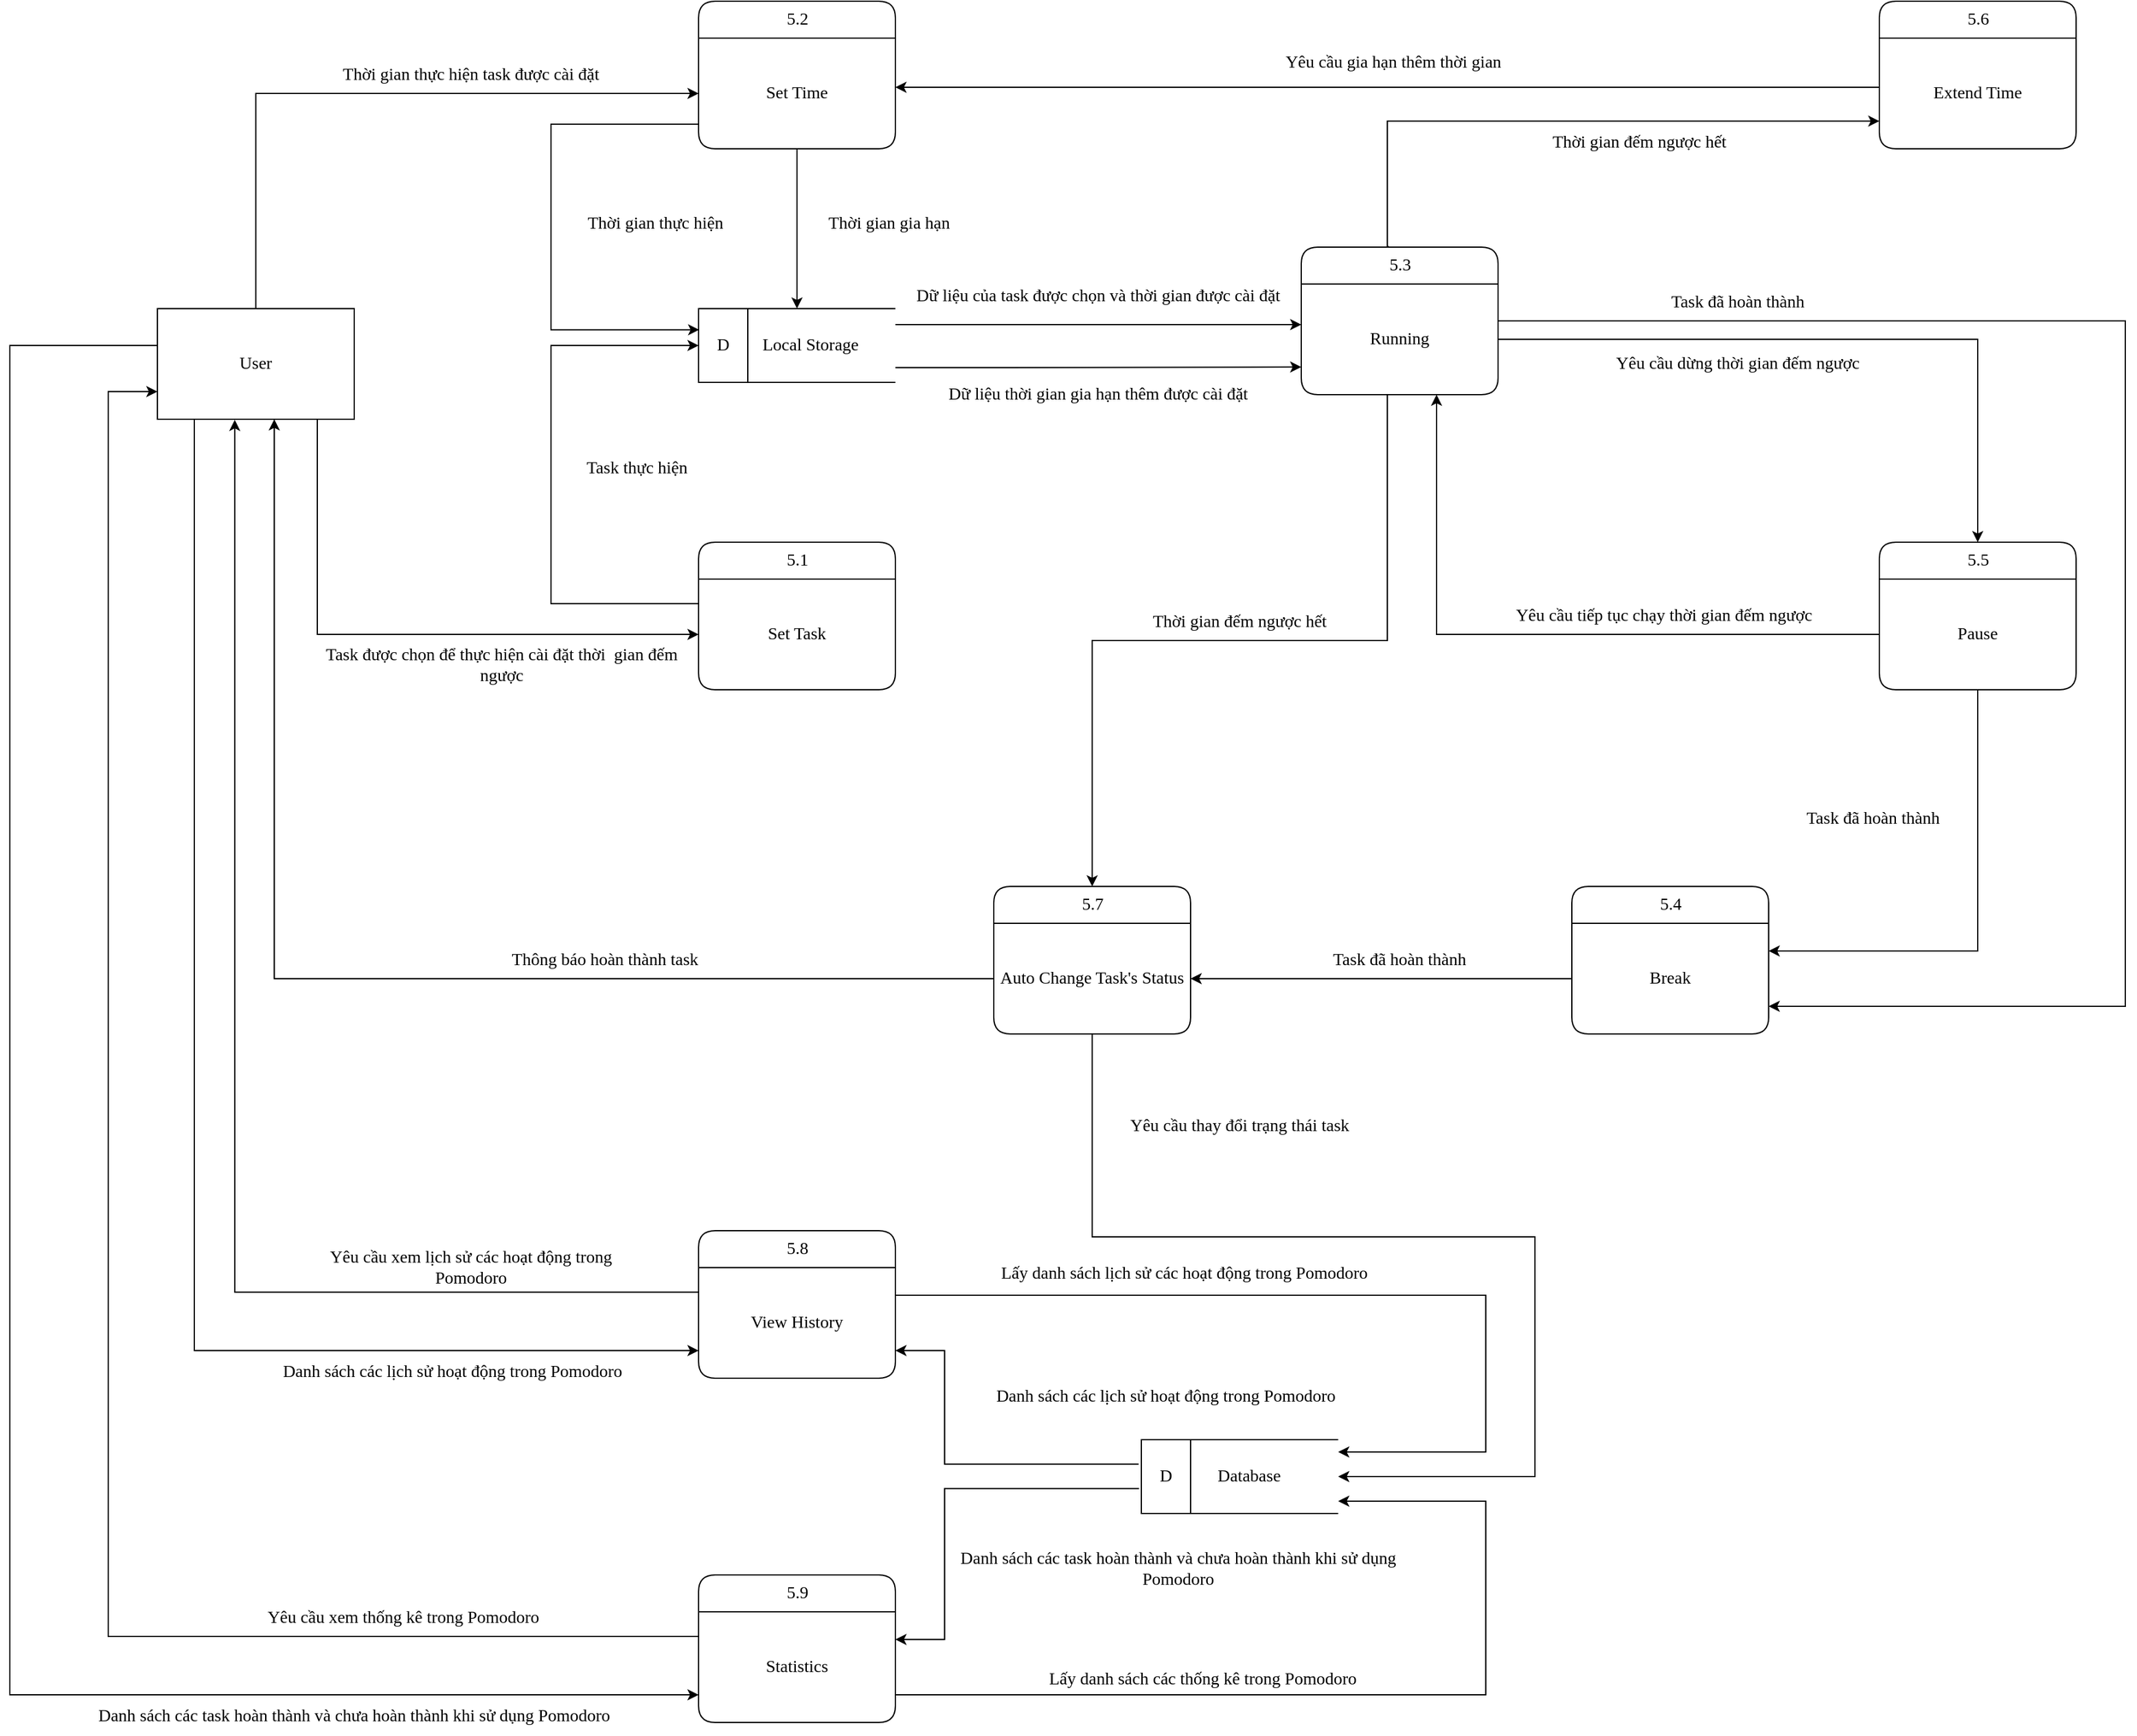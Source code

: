 <mxfile version="13.10.0" type="device"><diagram id="RK1f_Qak7r6SkbG8RfNd" name="Page-1"><mxGraphModel dx="1797" dy="2843" grid="1" gridSize="10" guides="1" tooltips="1" connect="1" arrows="1" fold="1" page="1" pageScale="1" pageWidth="827" pageHeight="1169" math="0" shadow="0"><root><mxCell id="0"/><mxCell id="1" parent="0"/><mxCell id="VwQePDBREPxM93UYIm1m-1" value="5.2" style="swimlane;childLayout=stackLayout;horizontal=1;startSize=30;horizontalStack=0;rounded=1;fontSize=14;fontStyle=0;strokeWidth=1;resizeParent=0;resizeLast=1;shadow=0;dashed=0;align=center;html=1;fontFamily=Verdana;" parent="1" vertex="1"><mxGeometry x="360" y="-1320" width="160" height="120" as="geometry"/></mxCell><mxCell id="VwQePDBREPxM93UYIm1m-2" value="&lt;font style=&quot;font-size: 14px;&quot;&gt;&lt;span style=&quot;font-size: 14px&quot;&gt;Set Time&lt;/span&gt;&lt;/font&gt;" style="text;html=1;strokeColor=none;fillColor=none;align=center;verticalAlign=middle;whiteSpace=wrap;rounded=0;fontFamily=Verdana;fontSize=14;" parent="VwQePDBREPxM93UYIm1m-1" vertex="1"><mxGeometry y="30" width="160" height="90" as="geometry"/></mxCell><mxCell id="VwQePDBREPxM93UYIm1m-4" value="5.1" style="swimlane;childLayout=stackLayout;horizontal=1;startSize=30;horizontalStack=0;rounded=1;fontSize=14;fontStyle=0;strokeWidth=1;resizeParent=0;resizeLast=1;shadow=0;dashed=0;align=center;html=1;fontFamily=Verdana;" parent="1" vertex="1"><mxGeometry x="360" y="-880" width="160" height="120" as="geometry"/></mxCell><mxCell id="VwQePDBREPxM93UYIm1m-5" value="&lt;font style=&quot;font-size: 14px&quot;&gt;Set Task&lt;/font&gt;" style="text;html=1;strokeColor=none;fillColor=none;align=center;verticalAlign=middle;whiteSpace=wrap;rounded=0;fontFamily=Verdana;fontSize=14;" parent="VwQePDBREPxM93UYIm1m-4" vertex="1"><mxGeometry y="30" width="160" height="90" as="geometry"/></mxCell><mxCell id="VwQePDBREPxM93UYIm1m-46" style="edgeStyle=orthogonalEdgeStyle;rounded=0;orthogonalLoop=1;jettySize=auto;html=1;entryX=0;entryY=0.75;entryDx=0;entryDy=0;fontFamily=Verdana;fontSize=14;" parent="1" source="VwQePDBREPxM93UYIm1m-6" target="VwQePDBREPxM93UYIm1m-11" edge="1"><mxGeometry relative="1" as="geometry"><Array as="points"><mxPoint x="610" y="-1022"/><mxPoint x="610" y="-1022"/></Array></mxGeometry></mxCell><mxCell id="VwQePDBREPxM93UYIm1m-47" style="edgeStyle=orthogonalEdgeStyle;rounded=0;orthogonalLoop=1;jettySize=auto;html=1;entryX=0;entryY=0.367;entryDx=0;entryDy=0;entryPerimeter=0;fontFamily=Verdana;fontSize=14;" parent="1" source="VwQePDBREPxM93UYIm1m-6" target="VwQePDBREPxM93UYIm1m-11" edge="1"><mxGeometry relative="1" as="geometry"><mxPoint x="846" y="-1057" as="targetPoint"/><Array as="points"><mxPoint x="610" y="-1057"/><mxPoint x="610" y="-1057"/></Array></mxGeometry></mxCell><mxCell id="VwQePDBREPxM93UYIm1m-6" value="" style="strokeWidth=1;html=1;shape=mxgraph.flowchart.annotation_1;align=left;pointerEvents=1;fontFamily=Verdana;fontSize=14;" parent="1" vertex="1"><mxGeometry x="360" y="-1070" width="160" height="60" as="geometry"/></mxCell><mxCell id="VwQePDBREPxM93UYIm1m-7" value="&lt;span style=&quot;font-size: 14px&quot;&gt;&lt;font style=&quot;font-size: 14px&quot;&gt;&lt;font style=&quot;vertical-align: inherit; font-size: 14px;&quot;&gt;&lt;font style=&quot;vertical-align: inherit; font-size: 14px;&quot;&gt;D&lt;/font&gt;&lt;/font&gt;&lt;/font&gt;&lt;/span&gt;" style="text;html=1;strokeColor=none;fillColor=none;align=center;verticalAlign=middle;whiteSpace=wrap;rounded=0;fontSize=14;fontFamily=Verdana;fontStyle=0" parent="1" vertex="1"><mxGeometry x="370" y="-1050" width="20" height="20" as="geometry"/></mxCell><mxCell id="VwQePDBREPxM93UYIm1m-8" value="" style="endArrow=none;html=1;fontFamily=Verdana;fontSize=14;" parent="1" edge="1"><mxGeometry width="50" height="50" relative="1" as="geometry"><mxPoint x="400" y="-1010" as="sourcePoint"/><mxPoint x="400" y="-1070" as="targetPoint"/></mxGeometry></mxCell><mxCell id="VwQePDBREPxM93UYIm1m-9" value="&lt;font style=&quot;font-size: 14px&quot;&gt;Local Storage&lt;/font&gt;" style="text;html=1;strokeColor=none;fillColor=none;align=left;verticalAlign=middle;whiteSpace=wrap;rounded=0;fontFamily=Verdana;fontSize=14;" parent="1" vertex="1"><mxGeometry x="410" y="-1050" width="110" height="20" as="geometry"/></mxCell><mxCell id="VwQePDBREPxM93UYIm1m-10" value="5.3" style="swimlane;childLayout=stackLayout;horizontal=1;startSize=30;horizontalStack=0;rounded=1;fontSize=14;fontStyle=0;strokeWidth=1;resizeParent=0;resizeLast=1;shadow=0;dashed=0;align=center;html=1;fontFamily=Verdana;" parent="1" vertex="1"><mxGeometry x="850" y="-1120" width="160" height="120" as="geometry"/></mxCell><mxCell id="VwQePDBREPxM93UYIm1m-11" value="&lt;span style=&quot;font-size: 14px&quot;&gt;Running&lt;/span&gt;" style="text;html=1;strokeColor=none;fillColor=none;align=center;verticalAlign=middle;whiteSpace=wrap;rounded=0;fontFamily=Verdana;fontSize=14;" parent="VwQePDBREPxM93UYIm1m-10" vertex="1"><mxGeometry y="30" width="160" height="90" as="geometry"/></mxCell><mxCell id="VwQePDBREPxM93UYIm1m-12" value="5.6" style="swimlane;childLayout=stackLayout;horizontal=1;startSize=30;horizontalStack=0;rounded=1;fontSize=14;fontStyle=0;strokeWidth=1;resizeParent=0;resizeLast=1;shadow=0;dashed=0;align=center;html=1;fontFamily=Verdana;" parent="1" vertex="1"><mxGeometry x="1320" y="-1320" width="160" height="120" as="geometry"/></mxCell><mxCell id="VwQePDBREPxM93UYIm1m-13" value="Extend Time" style="text;html=1;strokeColor=none;fillColor=none;align=center;verticalAlign=middle;whiteSpace=wrap;rounded=0;fontFamily=Verdana;fontSize=14;" parent="VwQePDBREPxM93UYIm1m-12" vertex="1"><mxGeometry y="30" width="160" height="90" as="geometry"/></mxCell><mxCell id="VwQePDBREPxM93UYIm1m-14" value="5.5" style="swimlane;childLayout=stackLayout;horizontal=1;startSize=30;horizontalStack=0;rounded=1;fontSize=14;fontStyle=0;strokeWidth=1;resizeParent=0;resizeLast=1;shadow=0;dashed=0;align=center;html=1;fontFamily=Verdana;" parent="1" vertex="1"><mxGeometry x="1320" y="-880" width="160" height="120" as="geometry"/></mxCell><mxCell id="VwQePDBREPxM93UYIm1m-15" value="Pause" style="text;html=1;strokeColor=none;fillColor=none;align=center;verticalAlign=middle;whiteSpace=wrap;rounded=0;fontFamily=Verdana;fontSize=14;" parent="VwQePDBREPxM93UYIm1m-14" vertex="1"><mxGeometry y="30" width="160" height="90" as="geometry"/></mxCell><mxCell id="VwQePDBREPxM93UYIm1m-31" style="edgeStyle=orthogonalEdgeStyle;rounded=0;orthogonalLoop=1;jettySize=auto;html=1;entryX=0;entryY=0.5;entryDx=0;entryDy=0;fontFamily=Verdana;fontSize=14;" parent="1" source="VwQePDBREPxM93UYIm1m-16" target="VwQePDBREPxM93UYIm1m-2" edge="1"><mxGeometry relative="1" as="geometry"><Array as="points"><mxPoint y="-1245"/></Array></mxGeometry></mxCell><mxCell id="VwQePDBREPxM93UYIm1m-32" style="edgeStyle=orthogonalEdgeStyle;rounded=0;orthogonalLoop=1;jettySize=auto;html=1;entryX=0;entryY=0.5;entryDx=0;entryDy=0;fontFamily=Verdana;fontSize=14;" parent="1" source="VwQePDBREPxM93UYIm1m-16" target="VwQePDBREPxM93UYIm1m-5" edge="1"><mxGeometry relative="1" as="geometry"><Array as="points"><mxPoint x="50" y="-805"/></Array></mxGeometry></mxCell><mxCell id="VwQePDBREPxM93UYIm1m-51" style="edgeStyle=orthogonalEdgeStyle;rounded=0;orthogonalLoop=1;jettySize=auto;html=1;entryX=0;entryY=0.75;entryDx=0;entryDy=0;fontFamily=Verdana;fontSize=14;" parent="1" source="VwQePDBREPxM93UYIm1m-16" target="VwQePDBREPxM93UYIm1m-24" edge="1"><mxGeometry relative="1" as="geometry"><Array as="points"><mxPoint x="-50" y="-222"/></Array></mxGeometry></mxCell><mxCell id="VwQePDBREPxM93UYIm1m-52" style="edgeStyle=orthogonalEdgeStyle;rounded=0;orthogonalLoop=1;jettySize=auto;html=1;entryX=0;entryY=0.75;entryDx=0;entryDy=0;fontFamily=Verdana;fontSize=14;" parent="1" source="VwQePDBREPxM93UYIm1m-16" target="VwQePDBREPxM93UYIm1m-26" edge="1"><mxGeometry relative="1" as="geometry"><mxPoint x="-250" y="144.286" as="targetPoint"/><Array as="points"><mxPoint x="-200" y="-1040"/><mxPoint x="-200" y="57"/></Array></mxGeometry></mxCell><mxCell id="VwQePDBREPxM93UYIm1m-16" value="&lt;font style=&quot;font-size: 14px&quot;&gt;User&lt;/font&gt;" style="rounded=0;whiteSpace=wrap;html=1;fontFamily=Verdana;fontSize=14;" parent="1" vertex="1"><mxGeometry x="-80" y="-1070" width="160" height="90" as="geometry"/></mxCell><mxCell id="VwQePDBREPxM93UYIm1m-17" value="5.7" style="swimlane;childLayout=stackLayout;horizontal=1;startSize=30;horizontalStack=0;rounded=1;fontSize=14;fontStyle=0;strokeWidth=1;resizeParent=0;resizeLast=1;shadow=0;dashed=0;align=center;html=1;fontFamily=Verdana;" parent="1" vertex="1"><mxGeometry x="600" y="-600" width="160" height="120" as="geometry"/></mxCell><mxCell id="VwQePDBREPxM93UYIm1m-18" value="&lt;font style=&quot;font-size: 14px&quot;&gt;Auto Change Task's Status&lt;/font&gt;" style="text;html=1;strokeColor=none;fillColor=none;align=center;verticalAlign=middle;whiteSpace=wrap;rounded=0;fontFamily=Verdana;fontSize=14;" parent="VwQePDBREPxM93UYIm1m-17" vertex="1"><mxGeometry y="30" width="160" height="90" as="geometry"/></mxCell><mxCell id="VwQePDBREPxM93UYIm1m-21" value="5.4" style="swimlane;childLayout=stackLayout;horizontal=1;startSize=30;horizontalStack=0;rounded=1;fontSize=14;fontStyle=0;strokeWidth=1;resizeParent=0;resizeLast=1;shadow=0;dashed=0;align=center;html=1;fontFamily=Verdana;" parent="1" vertex="1"><mxGeometry x="1070" y="-600" width="160" height="120" as="geometry"/></mxCell><mxCell id="VwQePDBREPxM93UYIm1m-22" value="Break" style="text;html=1;strokeColor=none;fillColor=none;align=center;verticalAlign=middle;whiteSpace=wrap;rounded=0;fontFamily=Verdana;fontSize=14;" parent="VwQePDBREPxM93UYIm1m-21" vertex="1"><mxGeometry y="30" width="160" height="90" as="geometry"/></mxCell><mxCell id="VwQePDBREPxM93UYIm1m-23" value="5.8" style="swimlane;childLayout=stackLayout;horizontal=1;startSize=30;horizontalStack=0;rounded=1;fontSize=14;fontStyle=0;strokeWidth=1;resizeParent=0;resizeLast=1;shadow=0;dashed=0;align=center;html=1;fontFamily=Verdana;" parent="1" vertex="1"><mxGeometry x="360" y="-320" width="160" height="120" as="geometry"/></mxCell><mxCell id="VwQePDBREPxM93UYIm1m-24" value="View History" style="text;html=1;strokeColor=none;fillColor=none;align=center;verticalAlign=middle;whiteSpace=wrap;rounded=0;fontFamily=Verdana;fontSize=14;" parent="VwQePDBREPxM93UYIm1m-23" vertex="1"><mxGeometry y="30" width="160" height="90" as="geometry"/></mxCell><mxCell id="VwQePDBREPxM93UYIm1m-25" value="5.9" style="swimlane;childLayout=stackLayout;horizontal=1;startSize=30;horizontalStack=0;rounded=1;fontSize=14;fontStyle=0;strokeWidth=1;resizeParent=0;resizeLast=1;shadow=0;dashed=0;align=center;html=1;fontFamily=Verdana;" parent="1" vertex="1"><mxGeometry x="360" y="-40" width="160" height="120" as="geometry"/></mxCell><mxCell id="VwQePDBREPxM93UYIm1m-26" value="Statistics" style="text;html=1;strokeColor=none;fillColor=none;align=center;verticalAlign=middle;whiteSpace=wrap;rounded=0;fontFamily=Verdana;fontSize=14;" parent="VwQePDBREPxM93UYIm1m-25" vertex="1"><mxGeometry y="30" width="160" height="90" as="geometry"/></mxCell><mxCell id="VwQePDBREPxM93UYIm1m-55" style="edgeStyle=orthogonalEdgeStyle;rounded=0;orthogonalLoop=1;jettySize=auto;html=1;entryX=1;entryY=0.75;entryDx=0;entryDy=0;exitX=-0.014;exitY=0.331;exitDx=0;exitDy=0;exitPerimeter=0;fontFamily=Verdana;fontSize=14;" parent="1" source="VwQePDBREPxM93UYIm1m-27" target="VwQePDBREPxM93UYIm1m-24" edge="1"><mxGeometry relative="1" as="geometry"><Array as="points"><mxPoint x="560" y="-130"/><mxPoint x="560" y="-222"/></Array></mxGeometry></mxCell><mxCell id="VwQePDBREPxM93UYIm1m-56" style="edgeStyle=orthogonalEdgeStyle;rounded=0;orthogonalLoop=1;jettySize=auto;html=1;entryX=1;entryY=0.25;entryDx=0;entryDy=0;exitX=-0.012;exitY=0.663;exitDx=0;exitDy=0;exitPerimeter=0;fontFamily=Verdana;fontSize=14;" parent="1" source="VwQePDBREPxM93UYIm1m-27" target="VwQePDBREPxM93UYIm1m-26" edge="1"><mxGeometry relative="1" as="geometry"><mxPoint x="716" y="-110" as="sourcePoint"/><Array as="points"><mxPoint x="560" y="-110"/><mxPoint x="560" y="13"/></Array></mxGeometry></mxCell><mxCell id="VwQePDBREPxM93UYIm1m-27" value="" style="strokeWidth=1;html=1;shape=mxgraph.flowchart.annotation_1;align=left;pointerEvents=1;fontFamily=Verdana;fontSize=14;" parent="1" vertex="1"><mxGeometry x="720" y="-150" width="160" height="60" as="geometry"/></mxCell><mxCell id="VwQePDBREPxM93UYIm1m-28" value="&lt;span style=&quot;font-size: 14px&quot;&gt;&lt;font style=&quot;font-size: 14px&quot;&gt;&lt;font style=&quot;vertical-align: inherit; font-size: 14px;&quot;&gt;&lt;font style=&quot;vertical-align: inherit; font-size: 14px;&quot;&gt;D&lt;/font&gt;&lt;/font&gt;&lt;/font&gt;&lt;/span&gt;" style="text;html=1;strokeColor=none;fillColor=none;align=center;verticalAlign=middle;whiteSpace=wrap;rounded=0;fontSize=14;fontFamily=Verdana;fontStyle=0" parent="1" vertex="1"><mxGeometry x="730" y="-130" width="20" height="20" as="geometry"/></mxCell><mxCell id="VwQePDBREPxM93UYIm1m-29" value="" style="endArrow=none;html=1;fontFamily=Verdana;fontSize=14;" parent="1" edge="1"><mxGeometry width="50" height="50" relative="1" as="geometry"><mxPoint x="760" y="-90" as="sourcePoint"/><mxPoint x="760" y="-150" as="targetPoint"/></mxGeometry></mxCell><mxCell id="VwQePDBREPxM93UYIm1m-30" value="&lt;font style=&quot;font-size: 14px;&quot;&gt;&lt;span style=&quot;font-size: 14px&quot;&gt;Database&lt;/span&gt;&lt;/font&gt;" style="text;html=1;strokeColor=none;fillColor=none;align=left;verticalAlign=middle;whiteSpace=wrap;rounded=0;fontFamily=Verdana;fontSize=14;" parent="1" vertex="1"><mxGeometry x="780" y="-130" width="80" height="20" as="geometry"/></mxCell><mxCell id="VwQePDBREPxM93UYIm1m-33" style="edgeStyle=orthogonalEdgeStyle;rounded=0;orthogonalLoop=1;jettySize=auto;html=1;entryX=0.003;entryY=0.287;entryDx=0;entryDy=0;entryPerimeter=0;fontFamily=Verdana;fontSize=14;" parent="1" source="VwQePDBREPxM93UYIm1m-2" target="VwQePDBREPxM93UYIm1m-6" edge="1"><mxGeometry relative="1" as="geometry"><Array as="points"><mxPoint x="240" y="-1220"/><mxPoint x="240" y="-1053"/></Array></mxGeometry></mxCell><mxCell id="VwQePDBREPxM93UYIm1m-34" style="edgeStyle=orthogonalEdgeStyle;rounded=0;orthogonalLoop=1;jettySize=auto;html=1;entryX=0;entryY=0.5;entryDx=0;entryDy=0;entryPerimeter=0;fontFamily=Verdana;fontSize=14;" parent="1" source="VwQePDBREPxM93UYIm1m-5" target="VwQePDBREPxM93UYIm1m-6" edge="1"><mxGeometry relative="1" as="geometry"><Array as="points"><mxPoint x="240" y="-830"/><mxPoint x="240" y="-1040"/></Array></mxGeometry></mxCell><mxCell id="VwQePDBREPxM93UYIm1m-37" style="edgeStyle=orthogonalEdgeStyle;rounded=0;orthogonalLoop=1;jettySize=auto;html=1;fontFamily=Verdana;fontSize=14;" parent="1" source="VwQePDBREPxM93UYIm1m-15" target="VwQePDBREPxM93UYIm1m-11" edge="1"><mxGeometry relative="1" as="geometry"><mxPoint x="960" y="-990" as="targetPoint"/><Array as="points"><mxPoint x="960" y="-805"/></Array></mxGeometry></mxCell><mxCell id="VwQePDBREPxM93UYIm1m-38" style="edgeStyle=orthogonalEdgeStyle;rounded=0;orthogonalLoop=1;jettySize=auto;html=1;entryX=0.5;entryY=0;entryDx=0;entryDy=0;fontFamily=Verdana;fontSize=14;" parent="1" source="VwQePDBREPxM93UYIm1m-11" target="VwQePDBREPxM93UYIm1m-17" edge="1"><mxGeometry relative="1" as="geometry"><Array as="points"><mxPoint x="920" y="-800"/><mxPoint x="680" y="-800"/></Array></mxGeometry></mxCell><mxCell id="VwQePDBREPxM93UYIm1m-39" style="edgeStyle=orthogonalEdgeStyle;rounded=0;orthogonalLoop=1;jettySize=auto;html=1;entryX=1;entryY=0.25;entryDx=0;entryDy=0;fontFamily=Verdana;fontSize=14;" parent="1" source="VwQePDBREPxM93UYIm1m-15" target="VwQePDBREPxM93UYIm1m-22" edge="1"><mxGeometry relative="1" as="geometry"><Array as="points"><mxPoint x="1400" y="-547"/></Array></mxGeometry></mxCell><mxCell id="VwQePDBREPxM93UYIm1m-40" style="edgeStyle=orthogonalEdgeStyle;rounded=0;orthogonalLoop=1;jettySize=auto;html=1;entryX=1;entryY=0.5;entryDx=0;entryDy=0;fontFamily=Verdana;fontSize=14;" parent="1" source="VwQePDBREPxM93UYIm1m-22" target="VwQePDBREPxM93UYIm1m-18" edge="1"><mxGeometry relative="1" as="geometry"/></mxCell><mxCell id="VwQePDBREPxM93UYIm1m-41" style="edgeStyle=orthogonalEdgeStyle;rounded=0;orthogonalLoop=1;jettySize=auto;html=1;entryX=0.5;entryY=0;entryDx=0;entryDy=0;fontFamily=Verdana;fontSize=14;" parent="1" source="VwQePDBREPxM93UYIm1m-11" target="VwQePDBREPxM93UYIm1m-14" edge="1"><mxGeometry relative="1" as="geometry"/></mxCell><mxCell id="VwQePDBREPxM93UYIm1m-43" style="edgeStyle=orthogonalEdgeStyle;rounded=0;orthogonalLoop=1;jettySize=auto;html=1;fontFamily=Verdana;fontSize=14;" parent="1" source="VwQePDBREPxM93UYIm1m-13" edge="1"><mxGeometry relative="1" as="geometry"><mxPoint x="520" y="-1250" as="targetPoint"/><Array as="points"><mxPoint x="520" y="-1250"/></Array></mxGeometry></mxCell><mxCell id="VwQePDBREPxM93UYIm1m-44" style="edgeStyle=orthogonalEdgeStyle;rounded=0;orthogonalLoop=1;jettySize=auto;html=1;entryX=0.5;entryY=0;entryDx=0;entryDy=0;entryPerimeter=0;fontFamily=Verdana;fontSize=14;" parent="1" source="VwQePDBREPxM93UYIm1m-2" target="VwQePDBREPxM93UYIm1m-6" edge="1"><mxGeometry relative="1" as="geometry"/></mxCell><mxCell id="VwQePDBREPxM93UYIm1m-48" style="edgeStyle=orthogonalEdgeStyle;rounded=0;orthogonalLoop=1;jettySize=auto;html=1;fontFamily=Verdana;fontSize=14;" parent="1" source="VwQePDBREPxM93UYIm1m-18" edge="1"><mxGeometry relative="1" as="geometry"><mxPoint x="15" y="-980" as="targetPoint"/><Array as="points"><mxPoint x="15" y="-525"/></Array></mxGeometry></mxCell><mxCell id="VwQePDBREPxM93UYIm1m-49" style="edgeStyle=orthogonalEdgeStyle;rounded=0;orthogonalLoop=1;jettySize=auto;html=1;entryX=0.393;entryY=1.005;entryDx=0;entryDy=0;entryPerimeter=0;fontFamily=Verdana;fontSize=14;" parent="1" source="VwQePDBREPxM93UYIm1m-24" target="VwQePDBREPxM93UYIm1m-16" edge="1"><mxGeometry relative="1" as="geometry"><Array as="points"><mxPoint x="-17" y="-270"/></Array></mxGeometry></mxCell><mxCell id="VwQePDBREPxM93UYIm1m-50" style="edgeStyle=orthogonalEdgeStyle;rounded=0;orthogonalLoop=1;jettySize=auto;html=1;entryX=0;entryY=0.75;entryDx=0;entryDy=0;fontFamily=Verdana;fontSize=14;" parent="1" source="VwQePDBREPxM93UYIm1m-26" target="VwQePDBREPxM93UYIm1m-16" edge="1"><mxGeometry relative="1" as="geometry"><Array as="points"><mxPoint x="-120" y="10"/><mxPoint x="-120" y="-1002"/></Array></mxGeometry></mxCell><mxCell id="VwQePDBREPxM93UYIm1m-53" style="edgeStyle=orthogonalEdgeStyle;rounded=0;orthogonalLoop=1;jettySize=auto;html=1;exitX=1;exitY=0.25;exitDx=0;exitDy=0;fontFamily=Verdana;fontSize=14;" parent="1" source="VwQePDBREPxM93UYIm1m-24" edge="1"><mxGeometry relative="1" as="geometry"><mxPoint x="530" y="-245" as="sourcePoint"/><mxPoint x="880" y="-140" as="targetPoint"/><Array as="points"><mxPoint x="1000" y="-267"/><mxPoint x="1000" y="-140"/><mxPoint x="880" y="-140"/></Array></mxGeometry></mxCell><mxCell id="VwQePDBREPxM93UYIm1m-54" style="edgeStyle=orthogonalEdgeStyle;rounded=0;orthogonalLoop=1;jettySize=auto;html=1;exitX=1;exitY=0.75;exitDx=0;exitDy=0;fontFamily=Verdana;fontSize=14;" parent="1" source="VwQePDBREPxM93UYIm1m-26" edge="1"><mxGeometry relative="1" as="geometry"><mxPoint x="880" y="-100" as="targetPoint"/><Array as="points"><mxPoint x="1000" y="57"/><mxPoint x="1000" y="-100"/></Array></mxGeometry></mxCell><mxCell id="VwQePDBREPxM93UYIm1m-57" value="&lt;font style=&quot;font-size: 14px&quot;&gt;Thời gian thực hiện task được cài đặt&lt;/font&gt;" style="text;html=1;strokeColor=none;fillColor=none;align=center;verticalAlign=middle;whiteSpace=wrap;rounded=0;fontFamily=Verdana;fontSize=14;" parent="1" vertex="1"><mxGeometry x="20" y="-1290" width="310" height="60" as="geometry"/></mxCell><mxCell id="VwQePDBREPxM93UYIm1m-58" value="&lt;font style=&quot;font-size: 14px&quot;&gt;Task được chọn để thực hiện cài đặt thời&amp;nbsp; gian đếm ngược&lt;/font&gt;" style="text;html=1;strokeColor=none;fillColor=none;align=center;verticalAlign=middle;whiteSpace=wrap;rounded=0;fontFamily=Verdana;fontSize=14;" parent="1" vertex="1"><mxGeometry x="50" y="-800" width="300" height="40" as="geometry"/></mxCell><mxCell id="VwQePDBREPxM93UYIm1m-59" value="&lt;span style=&quot;font-size: 14px&quot;&gt;Task thực hiện&lt;/span&gt;" style="text;html=1;strokeColor=none;fillColor=none;align=center;verticalAlign=middle;whiteSpace=wrap;rounded=0;fontFamily=Verdana;fontSize=14;" parent="1" vertex="1"><mxGeometry x="250" y="-960" width="120" height="40" as="geometry"/></mxCell><mxCell id="VwQePDBREPxM93UYIm1m-60" value="&lt;font style=&quot;font-size: 14px&quot;&gt;Thời gian thực hiện&lt;/font&gt;" style="text;html=1;strokeColor=none;fillColor=none;align=center;verticalAlign=middle;whiteSpace=wrap;rounded=0;fontFamily=Verdana;fontSize=14;" parent="1" vertex="1"><mxGeometry x="250" y="-1159" width="150" height="39" as="geometry"/></mxCell><mxCell id="VwQePDBREPxM93UYIm1m-61" value="&lt;font style=&quot;font-size: 14px&quot;&gt;Thời gian gia hạn&lt;/font&gt;" style="text;html=1;strokeColor=none;fillColor=none;align=center;verticalAlign=middle;whiteSpace=wrap;rounded=0;fontFamily=Verdana;fontSize=14;" parent="1" vertex="1"><mxGeometry x="440" y="-1159" width="150" height="39" as="geometry"/></mxCell><mxCell id="VwQePDBREPxM93UYIm1m-62" value="&lt;span style=&quot;font-size: 14px&quot;&gt;Dữ liệu của task được chọn và thời gian được cài đặt&lt;br style=&quot;font-size: 14px&quot;&gt;&lt;/span&gt;" style="text;html=1;strokeColor=none;fillColor=none;align=center;verticalAlign=middle;whiteSpace=wrap;rounded=0;fontFamily=Verdana;fontSize=14;" parent="1" vertex="1"><mxGeometry x="530" y="-1100" width="310" height="40" as="geometry"/></mxCell><mxCell id="VwQePDBREPxM93UYIm1m-63" value="&lt;span style=&quot;font-size: 14px&quot;&gt;Dữ liệu thời gian gia hạn thêm được cài đặt&lt;br style=&quot;font-size: 14px&quot;&gt;&lt;/span&gt;" style="text;html=1;strokeColor=none;fillColor=none;align=center;verticalAlign=middle;whiteSpace=wrap;rounded=0;fontFamily=Verdana;fontSize=14;" parent="1" vertex="1"><mxGeometry x="530" y="-1020" width="310" height="40" as="geometry"/></mxCell><mxCell id="VwQePDBREPxM93UYIm1m-64" value="Yêu cầu gia hạn thêm thời gian" style="text;html=1;strokeColor=none;fillColor=none;align=center;verticalAlign=middle;whiteSpace=wrap;rounded=0;fontFamily=Verdana;fontSize=14;" parent="1" vertex="1"><mxGeometry x="810" y="-1290" width="230" height="39" as="geometry"/></mxCell><mxCell id="VwQePDBREPxM93UYIm1m-65" style="edgeStyle=orthogonalEdgeStyle;rounded=0;orthogonalLoop=1;jettySize=auto;html=1;entryX=0;entryY=0.75;entryDx=0;entryDy=0;fontFamily=Verdana;fontSize=14;exitX=0.444;exitY=-0.005;exitDx=0;exitDy=0;exitPerimeter=0;" parent="1" source="VwQePDBREPxM93UYIm1m-10" target="VwQePDBREPxM93UYIm1m-13" edge="1"><mxGeometry relative="1" as="geometry"><mxPoint x="920" y="-1130" as="sourcePoint"/><Array as="points"><mxPoint x="920" y="-1223"/></Array></mxGeometry></mxCell><mxCell id="VwQePDBREPxM93UYIm1m-66" value="Thời gian đếm ngược hết" style="text;html=1;strokeColor=none;fillColor=none;align=center;verticalAlign=middle;whiteSpace=wrap;rounded=0;fontFamily=Verdana;fontSize=14;" parent="1" vertex="1"><mxGeometry x="1010" y="-1220" width="230" height="30" as="geometry"/></mxCell><mxCell id="VwQePDBREPxM93UYIm1m-67" style="edgeStyle=orthogonalEdgeStyle;rounded=0;orthogonalLoop=1;jettySize=auto;html=1;entryX=1;entryY=0.75;entryDx=0;entryDy=0;fontFamily=Verdana;fontSize=14;" parent="1" source="VwQePDBREPxM93UYIm1m-11" target="VwQePDBREPxM93UYIm1m-22" edge="1"><mxGeometry relative="1" as="geometry"><Array as="points"><mxPoint x="1520" y="-1060"/><mxPoint x="1520" y="-502"/></Array></mxGeometry></mxCell><mxCell id="VwQePDBREPxM93UYIm1m-68" value="Task đã hoàn thành" style="text;html=1;strokeColor=none;fillColor=none;align=center;verticalAlign=middle;whiteSpace=wrap;rounded=0;fontFamily=Verdana;fontSize=14;" parent="1" vertex="1"><mxGeometry x="1080" y="-1090" width="250" height="30" as="geometry"/></mxCell><mxCell id="VwQePDBREPxM93UYIm1m-69" value="Yêu cầu dừng thời gian đếm ngược" style="text;html=1;strokeColor=none;fillColor=none;align=center;verticalAlign=middle;whiteSpace=wrap;rounded=0;fontFamily=Verdana;fontSize=14;" parent="1" vertex="1"><mxGeometry x="1070" y="-1040" width="270" height="30" as="geometry"/></mxCell><mxCell id="VwQePDBREPxM93UYIm1m-70" value="Yêu cầu tiếp tục chạy thời gian đếm ngược" style="text;html=1;strokeColor=none;fillColor=none;align=center;verticalAlign=middle;whiteSpace=wrap;rounded=0;fontFamily=Verdana;fontSize=14;" parent="1" vertex="1"><mxGeometry x="980" y="-835" width="330" height="30" as="geometry"/></mxCell><mxCell id="VwQePDBREPxM93UYIm1m-71" value="Thời gian đếm ngược hết" style="text;html=1;strokeColor=none;fillColor=none;align=center;verticalAlign=middle;whiteSpace=wrap;rounded=0;fontFamily=Verdana;fontSize=14;" parent="1" vertex="1"><mxGeometry x="685" y="-830" width="230" height="30" as="geometry"/></mxCell><mxCell id="VwQePDBREPxM93UYIm1m-72" value="Task đã hoàn thành" style="text;html=1;strokeColor=none;fillColor=none;align=center;verticalAlign=middle;whiteSpace=wrap;rounded=0;fontFamily=Verdana;fontSize=14;" parent="1" vertex="1"><mxGeometry x="1230" y="-670" width="170" height="30" as="geometry"/></mxCell><mxCell id="VwQePDBREPxM93UYIm1m-73" value="Task đã hoàn thành" style="text;html=1;strokeColor=none;fillColor=none;align=center;verticalAlign=middle;whiteSpace=wrap;rounded=0;fontFamily=Verdana;fontSize=14;" parent="1" vertex="1"><mxGeometry x="845" y="-555" width="170" height="30" as="geometry"/></mxCell><mxCell id="VwQePDBREPxM93UYIm1m-74" style="edgeStyle=orthogonalEdgeStyle;rounded=0;orthogonalLoop=1;jettySize=auto;html=1;entryX=1;entryY=0.5;entryDx=0;entryDy=0;entryPerimeter=0;fontFamily=Verdana;fontSize=14;" parent="1" source="VwQePDBREPxM93UYIm1m-18" target="VwQePDBREPxM93UYIm1m-27" edge="1"><mxGeometry relative="1" as="geometry"><Array as="points"><mxPoint x="680" y="-315"/><mxPoint x="1040" y="-315"/><mxPoint x="1040" y="-120"/></Array></mxGeometry></mxCell><mxCell id="VwQePDBREPxM93UYIm1m-75" value="Yêu cầu thay đổi trạng thái task" style="text;html=1;strokeColor=none;fillColor=none;align=center;verticalAlign=middle;whiteSpace=wrap;rounded=0;fontFamily=Verdana;fontSize=14;" parent="1" vertex="1"><mxGeometry x="670" y="-420" width="260" height="30" as="geometry"/></mxCell><mxCell id="VwQePDBREPxM93UYIm1m-76" value="Thông báo hoàn thành task" style="text;html=1;strokeColor=none;fillColor=none;align=center;verticalAlign=middle;whiteSpace=wrap;rounded=0;fontFamily=Verdana;fontSize=14;" parent="1" vertex="1"><mxGeometry x="154" y="-555" width="260" height="30" as="geometry"/></mxCell><mxCell id="VwQePDBREPxM93UYIm1m-77" value="Yêu cầu xem lịch sử các hoạt động trong Pomodoro" style="text;html=1;strokeColor=none;fillColor=none;align=center;verticalAlign=middle;whiteSpace=wrap;rounded=0;fontFamily=Verdana;fontSize=14;" parent="1" vertex="1"><mxGeometry x="45" y="-310" width="260" height="40" as="geometry"/></mxCell><mxCell id="VwQePDBREPxM93UYIm1m-78" value="Yêu cầu xem thống kê trong Pomodoro" style="text;html=1;strokeColor=none;fillColor=none;align=center;verticalAlign=middle;whiteSpace=wrap;rounded=0;fontFamily=Verdana;fontSize=14;" parent="1" vertex="1"><mxGeometry x="-40" y="-20" width="320" height="30" as="geometry"/></mxCell><mxCell id="VwQePDBREPxM93UYIm1m-79" value="&lt;span style=&quot;font-size: 14px&quot;&gt;Danh sách các lịch sử hoạt động trong Pomodoro&lt;/span&gt;" style="text;html=1;strokeColor=none;fillColor=none;align=center;verticalAlign=middle;whiteSpace=wrap;rounded=0;fontFamily=Verdana;fontSize=14;" parent="1" vertex="1"><mxGeometry x="-50" y="-220" width="420" height="30" as="geometry"/></mxCell><mxCell id="VwQePDBREPxM93UYIm1m-80" value="Danh sách các task hoàn thành và chưa hoàn thành khi sử dụng Pomodoro" style="text;html=1;strokeColor=none;fillColor=none;align=center;verticalAlign=middle;whiteSpace=wrap;rounded=0;fontFamily=Verdana;fontSize=14;" parent="1" vertex="1"><mxGeometry x="-130" y="60" width="420" height="30" as="geometry"/></mxCell><mxCell id="VwQePDBREPxM93UYIm1m-81" value="Danh sách các task hoàn thành và chưa hoàn thành khi sử dụng Pomodoro" style="text;html=1;strokeColor=none;fillColor=none;align=center;verticalAlign=middle;whiteSpace=wrap;rounded=0;fontFamily=Verdana;fontSize=14;" parent="1" vertex="1"><mxGeometry x="560" y="-60" width="380" height="30" as="geometry"/></mxCell><mxCell id="VwQePDBREPxM93UYIm1m-82" value="&lt;span style=&quot;font-size: 14px&quot;&gt;Danh sách các lịch sử hoạt động trong Pomodoro&lt;/span&gt;" style="text;html=1;strokeColor=none;fillColor=none;align=center;verticalAlign=middle;whiteSpace=wrap;rounded=0;fontFamily=Verdana;fontSize=14;" parent="1" vertex="1"><mxGeometry x="560" y="-200" width="360" height="30" as="geometry"/></mxCell><mxCell id="VwQePDBREPxM93UYIm1m-83" value="Lấy danh sách các thống kê trong Pomodoro" style="text;html=1;strokeColor=none;fillColor=none;align=center;verticalAlign=middle;whiteSpace=wrap;rounded=0;fontFamily=Verdana;fontSize=14;" parent="1" vertex="1"><mxGeometry x="610" y="30" width="320" height="30" as="geometry"/></mxCell><mxCell id="VwQePDBREPxM93UYIm1m-84" value="Lấy danh sách lịch sử các hoạt động trong Pomodoro" style="text;html=1;strokeColor=none;fillColor=none;align=center;verticalAlign=middle;whiteSpace=wrap;rounded=0;fontFamily=Verdana;fontSize=14;" parent="1" vertex="1"><mxGeometry x="560" y="-300" width="390" height="30" as="geometry"/></mxCell></root></mxGraphModel></diagram></mxfile>